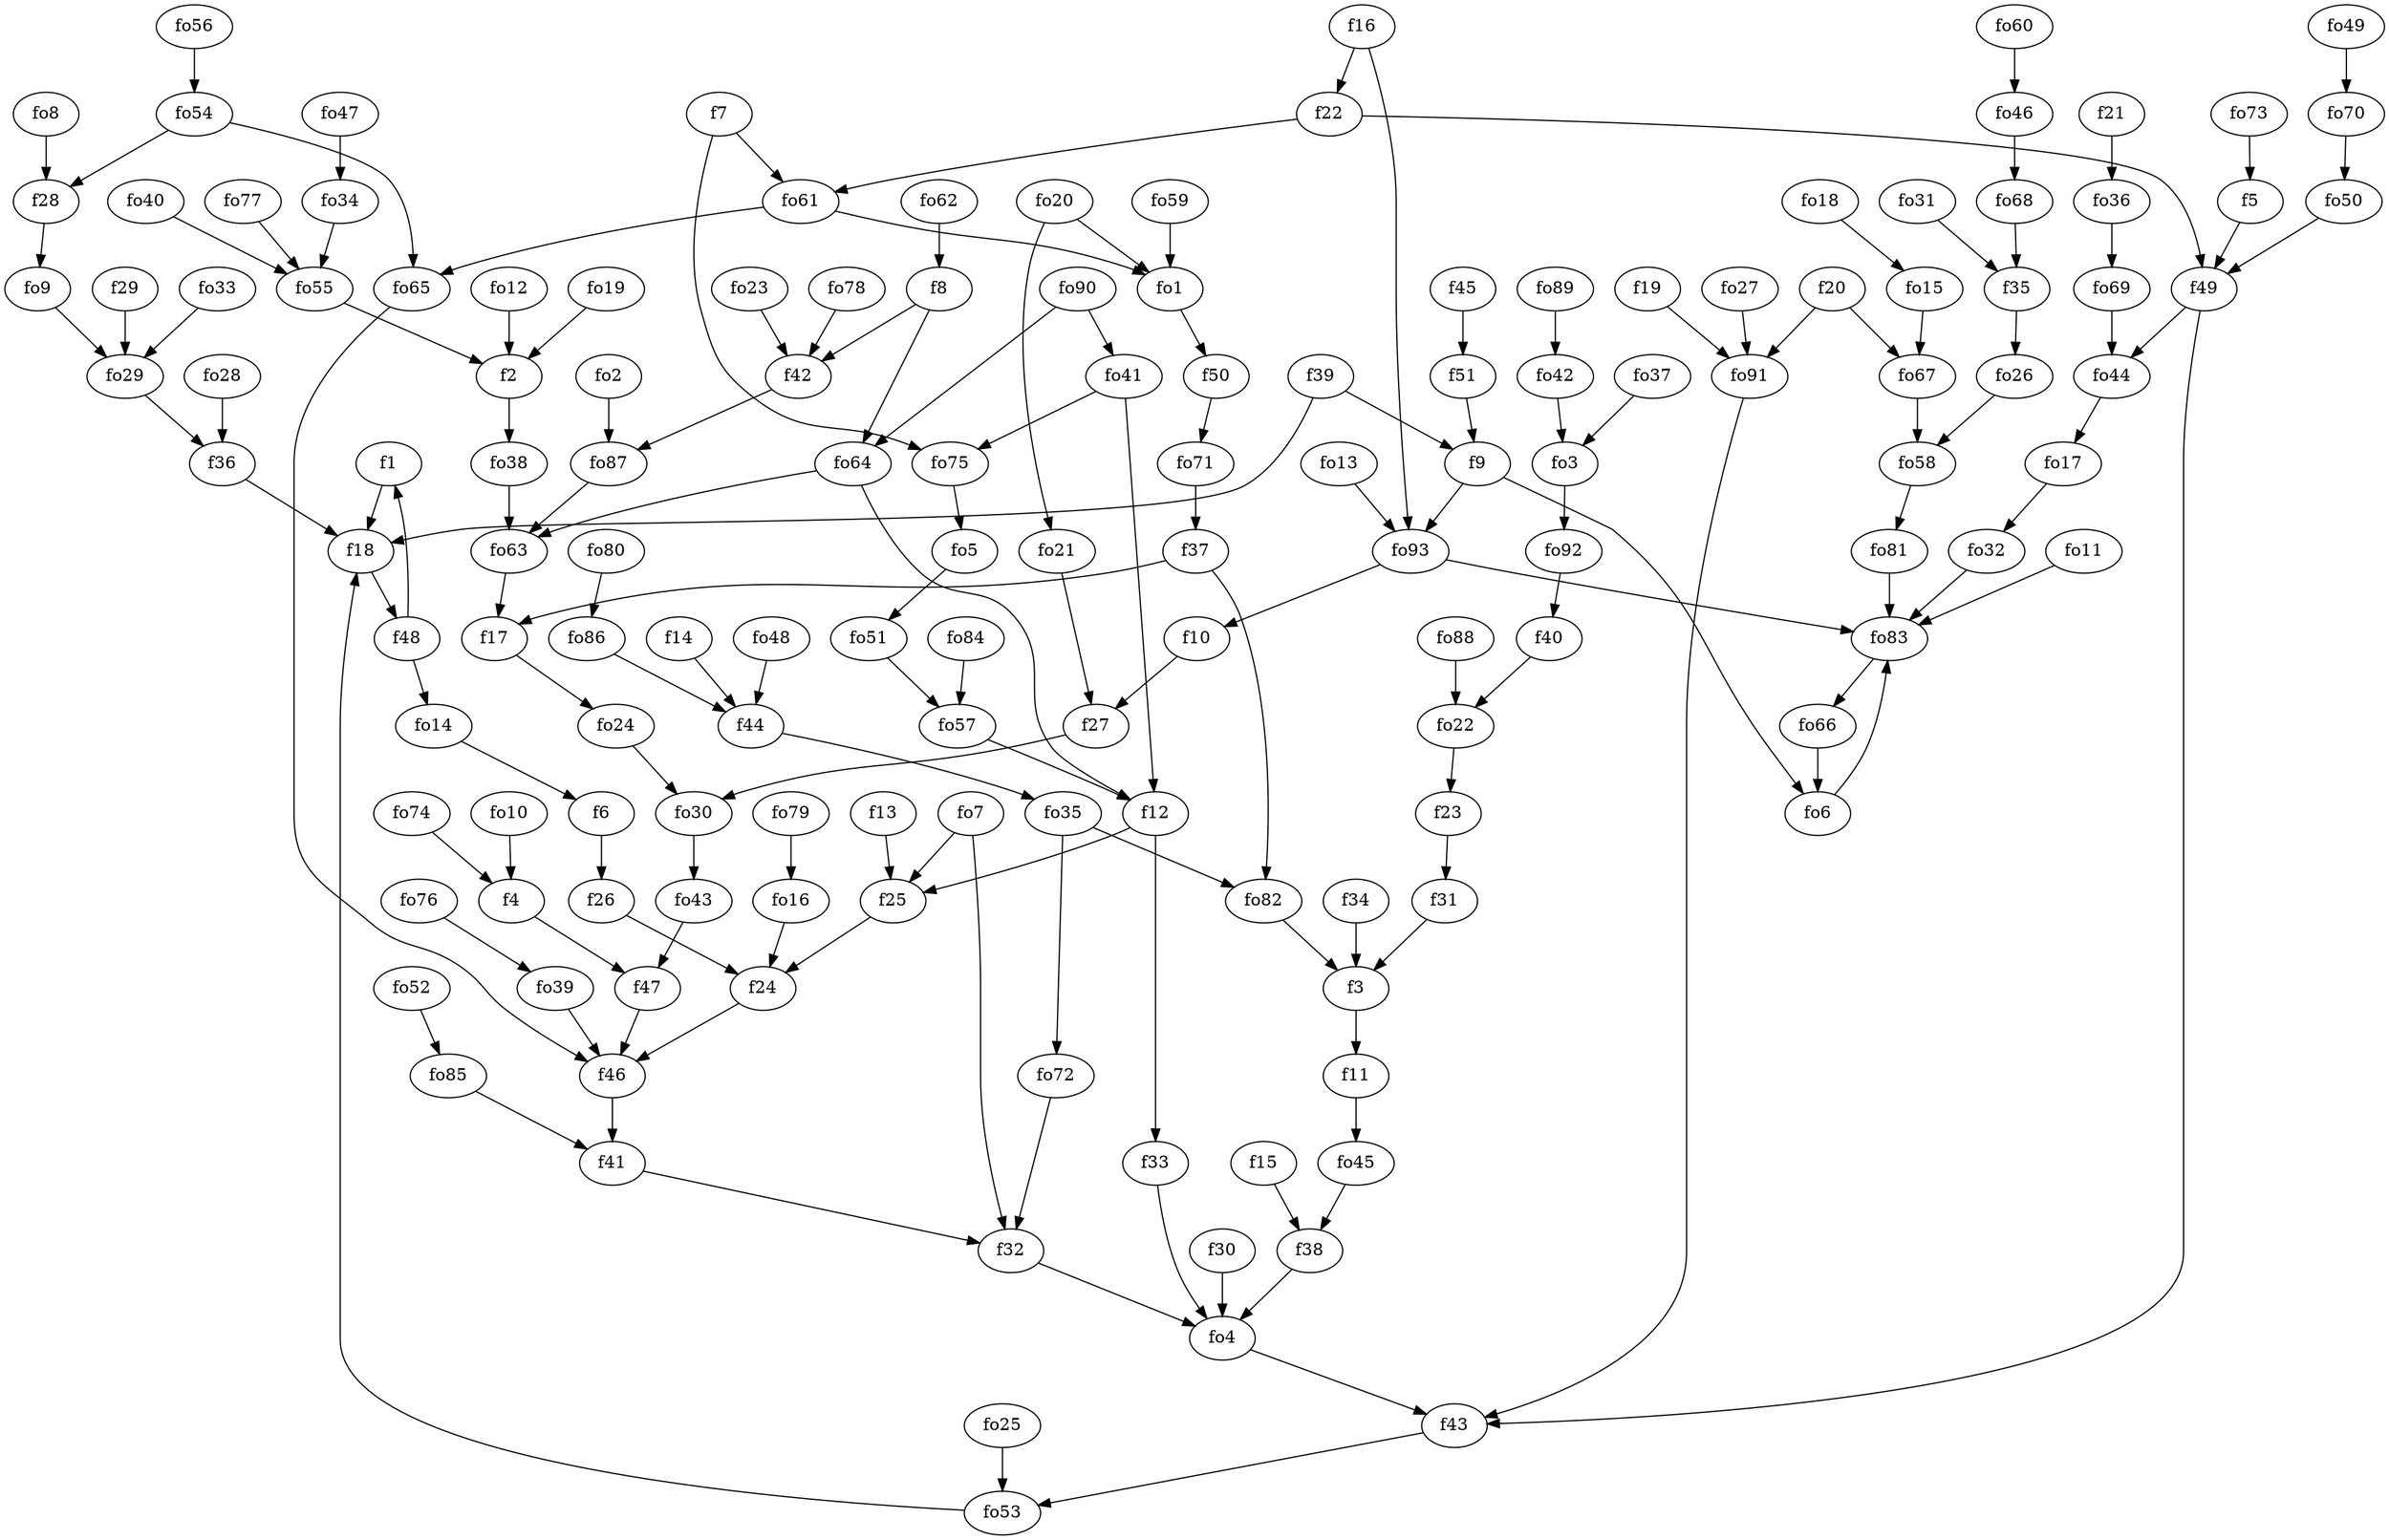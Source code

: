 strict digraph  {
f1;
f2;
f3;
f4;
f5;
f6;
f7;
f8;
f9;
f10;
f11;
f12;
f13;
f14;
f15;
f16;
f17;
f18;
f19;
f20;
f21;
f22;
f23;
f24;
f25;
f26;
f27;
f28;
f29;
f30;
f31;
f32;
f33;
f34;
f35;
f36;
f37;
f38;
f39;
f40;
f41;
f42;
f43;
f44;
f45;
f46;
f47;
f48;
f49;
f50;
f51;
fo1;
fo2;
fo3;
fo4;
fo5;
fo6;
fo7;
fo8;
fo9;
fo10;
fo11;
fo12;
fo13;
fo14;
fo15;
fo16;
fo17;
fo18;
fo19;
fo20;
fo21;
fo22;
fo23;
fo24;
fo25;
fo26;
fo27;
fo28;
fo29;
fo30;
fo31;
fo32;
fo33;
fo34;
fo35;
fo36;
fo37;
fo38;
fo39;
fo40;
fo41;
fo42;
fo43;
fo44;
fo45;
fo46;
fo47;
fo48;
fo49;
fo50;
fo51;
fo52;
fo53;
fo54;
fo55;
fo56;
fo57;
fo58;
fo59;
fo60;
fo61;
fo62;
fo63;
fo64;
fo65;
fo66;
fo67;
fo68;
fo69;
fo70;
fo71;
fo72;
fo73;
fo74;
fo75;
fo76;
fo77;
fo78;
fo79;
fo80;
fo81;
fo82;
fo83;
fo84;
fo85;
fo86;
fo87;
fo88;
fo89;
fo90;
fo91;
fo92;
fo93;
f1 -> f18  [weight=2];
f2 -> fo38  [weight=2];
f3 -> f11  [weight=2];
f4 -> f47  [weight=2];
f5 -> f49  [weight=2];
f6 -> f26  [weight=2];
f7 -> fo75  [weight=2];
f7 -> fo61  [weight=2];
f8 -> fo64  [weight=2];
f8 -> f42  [weight=2];
f9 -> fo93  [weight=2];
f9 -> fo6  [weight=2];
f10 -> f27  [weight=2];
f11 -> fo45  [weight=2];
f12 -> f33  [weight=2];
f12 -> f25  [weight=2];
f13 -> f25  [weight=2];
f14 -> f44  [weight=2];
f15 -> f38  [weight=2];
f16 -> f22  [weight=2];
f16 -> fo93  [weight=2];
f17 -> fo24  [weight=2];
f18 -> f48  [weight=2];
f19 -> fo91  [weight=2];
f20 -> fo67  [weight=2];
f20 -> fo91  [weight=2];
f21 -> fo36  [weight=2];
f22 -> fo61  [weight=2];
f22 -> f49  [weight=2];
f23 -> f31  [weight=2];
f24 -> f46  [weight=2];
f25 -> f24  [weight=2];
f26 -> f24  [weight=2];
f27 -> fo30  [weight=2];
f28 -> fo9  [weight=2];
f29 -> fo29  [weight=2];
f30 -> fo4  [weight=2];
f31 -> f3  [weight=2];
f32 -> fo4  [weight=2];
f33 -> fo4  [weight=2];
f34 -> f3  [weight=2];
f35 -> fo26  [weight=2];
f36 -> f18  [weight=2];
f37 -> fo82  [weight=2];
f37 -> f17  [weight=2];
f38 -> fo4  [weight=2];
f39 -> f18  [weight=2];
f39 -> f9  [weight=2];
f40 -> fo22  [weight=2];
f41 -> f32  [weight=2];
f42 -> fo87  [weight=2];
f43 -> fo53  [weight=2];
f44 -> fo35  [weight=2];
f45 -> f51  [weight=2];
f46 -> f41  [weight=2];
f47 -> f46  [weight=2];
f48 -> f1  [weight=2];
f48 -> fo14  [weight=2];
f49 -> f43  [weight=2];
f49 -> fo44  [weight=2];
f50 -> fo71  [weight=2];
f51 -> f9  [weight=2];
fo1 -> f50  [weight=2];
fo2 -> fo87  [weight=2];
fo3 -> fo92  [weight=2];
fo4 -> f43  [weight=2];
fo5 -> fo51  [weight=2];
fo6 -> fo83  [weight=2];
fo7 -> f32  [weight=2];
fo7 -> f25  [weight=2];
fo8 -> f28  [weight=2];
fo9 -> fo29  [weight=2];
fo10 -> f4  [weight=2];
fo11 -> fo83  [weight=2];
fo12 -> f2  [weight=2];
fo13 -> fo93  [weight=2];
fo14 -> f6  [weight=2];
fo15 -> fo67  [weight=2];
fo16 -> f24  [weight=2];
fo17 -> fo32  [weight=2];
fo18 -> fo15  [weight=2];
fo19 -> f2  [weight=2];
fo20 -> fo21  [weight=2];
fo20 -> fo1  [weight=2];
fo21 -> f27  [weight=2];
fo22 -> f23  [weight=2];
fo23 -> f42  [weight=2];
fo24 -> fo30  [weight=2];
fo25 -> fo53  [weight=2];
fo26 -> fo58  [weight=2];
fo27 -> fo91  [weight=2];
fo28 -> f36  [weight=2];
fo29 -> f36  [weight=2];
fo30 -> fo43  [weight=2];
fo31 -> f35  [weight=2];
fo32 -> fo83  [weight=2];
fo33 -> fo29  [weight=2];
fo34 -> fo55  [weight=2];
fo35 -> fo72  [weight=2];
fo35 -> fo82  [weight=2];
fo36 -> fo69  [weight=2];
fo37 -> fo3  [weight=2];
fo38 -> fo63  [weight=2];
fo39 -> f46  [weight=2];
fo40 -> fo55  [weight=2];
fo41 -> f12  [weight=2];
fo41 -> fo75  [weight=2];
fo42 -> fo3  [weight=2];
fo43 -> f47  [weight=2];
fo44 -> fo17  [weight=2];
fo45 -> f38  [weight=2];
fo46 -> fo68  [weight=2];
fo47 -> fo34  [weight=2];
fo48 -> f44  [weight=2];
fo49 -> fo70  [weight=2];
fo50 -> f49  [weight=2];
fo51 -> fo57  [weight=2];
fo52 -> fo85  [weight=2];
fo53 -> f18  [weight=2];
fo54 -> f28  [weight=2];
fo54 -> fo65  [weight=2];
fo55 -> f2  [weight=2];
fo56 -> fo54  [weight=2];
fo57 -> f12  [weight=2];
fo58 -> fo81  [weight=2];
fo59 -> fo1  [weight=2];
fo60 -> fo46  [weight=2];
fo61 -> fo1  [weight=2];
fo61 -> fo65  [weight=2];
fo62 -> f8  [weight=2];
fo63 -> f17  [weight=2];
fo64 -> f12  [weight=2];
fo64 -> fo63  [weight=2];
fo65 -> f46  [weight=2];
fo66 -> fo6  [weight=2];
fo67 -> fo58  [weight=2];
fo68 -> f35  [weight=2];
fo69 -> fo44  [weight=2];
fo70 -> fo50  [weight=2];
fo71 -> f37  [weight=2];
fo72 -> f32  [weight=2];
fo73 -> f5  [weight=2];
fo74 -> f4  [weight=2];
fo75 -> fo5  [weight=2];
fo76 -> fo39  [weight=2];
fo77 -> fo55  [weight=2];
fo78 -> f42  [weight=2];
fo79 -> fo16  [weight=2];
fo80 -> fo86  [weight=2];
fo81 -> fo83  [weight=2];
fo82 -> f3  [weight=2];
fo83 -> fo66  [weight=2];
fo84 -> fo57  [weight=2];
fo85 -> f41  [weight=2];
fo86 -> f44  [weight=2];
fo87 -> fo63  [weight=2];
fo88 -> fo22  [weight=2];
fo89 -> fo42  [weight=2];
fo90 -> fo41  [weight=2];
fo90 -> fo64  [weight=2];
fo91 -> f43  [weight=2];
fo92 -> f40  [weight=2];
fo93 -> fo83  [weight=2];
fo93 -> f10  [weight=2];
}

